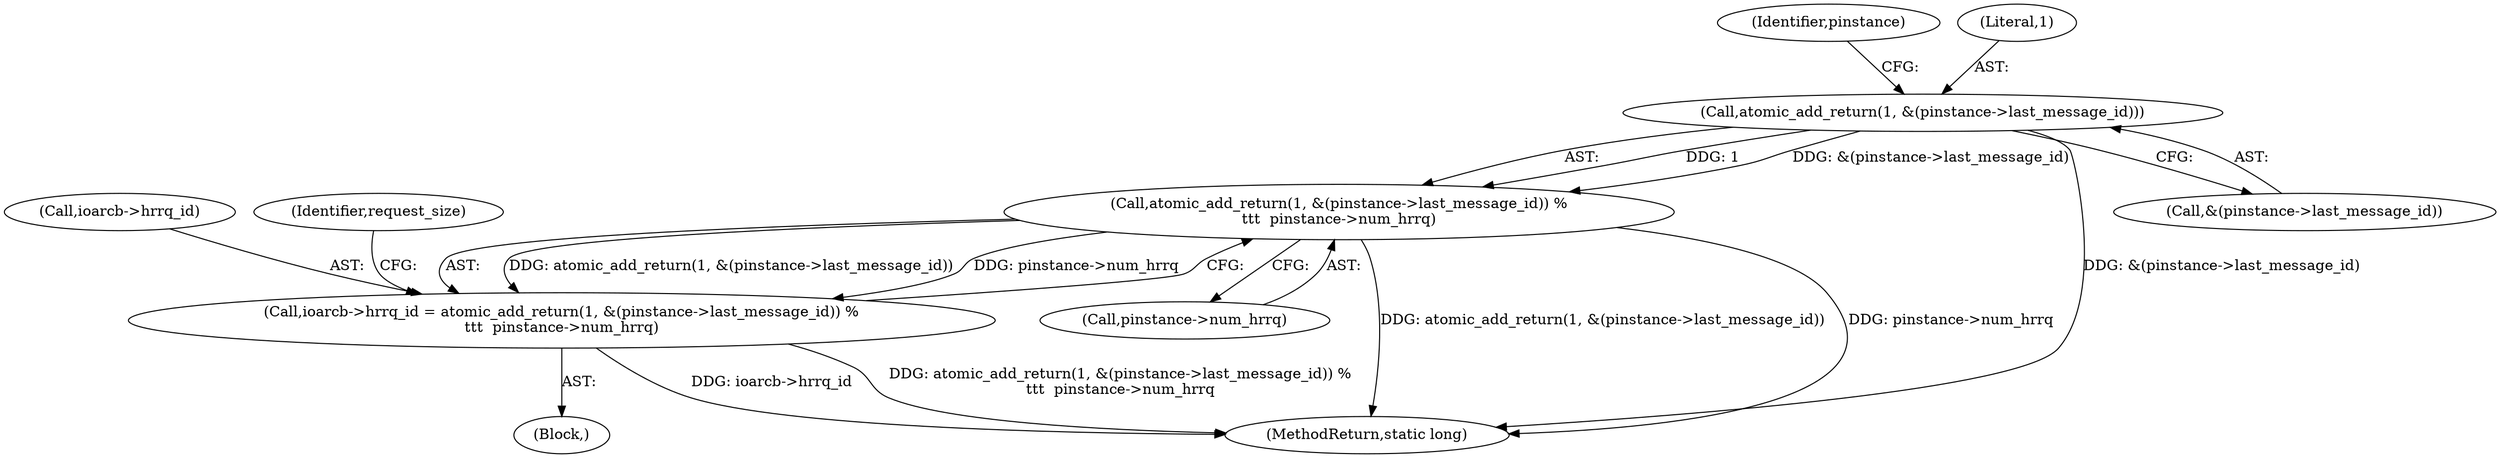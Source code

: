 digraph "0_linux_b5b515445f4f5a905c5dd27e6e682868ccd6c09d@pointer" {
"1000442" [label="(Call,atomic_add_return(1, &(pinstance->last_message_id)))"];
"1000441" [label="(Call,atomic_add_return(1, &(pinstance->last_message_id)) %\n\t\t\t  pinstance->num_hrrq)"];
"1000437" [label="(Call,ioarcb->hrrq_id = atomic_add_return(1, &(pinstance->last_message_id)) %\n\t\t\t  pinstance->num_hrrq)"];
"1000438" [label="(Call,ioarcb->hrrq_id)"];
"1000118" [label="(Block,)"];
"1000448" [label="(Call,pinstance->num_hrrq)"];
"1000442" [label="(Call,atomic_add_return(1, &(pinstance->last_message_id)))"];
"1000755" [label="(MethodReturn,static long)"];
"1000449" [label="(Identifier,pinstance)"];
"1000437" [label="(Call,ioarcb->hrrq_id = atomic_add_return(1, &(pinstance->last_message_id)) %\n\t\t\t  pinstance->num_hrrq)"];
"1000444" [label="(Call,&(pinstance->last_message_id))"];
"1000443" [label="(Literal,1)"];
"1000452" [label="(Identifier,request_size)"];
"1000441" [label="(Call,atomic_add_return(1, &(pinstance->last_message_id)) %\n\t\t\t  pinstance->num_hrrq)"];
"1000442" -> "1000441"  [label="AST: "];
"1000442" -> "1000444"  [label="CFG: "];
"1000443" -> "1000442"  [label="AST: "];
"1000444" -> "1000442"  [label="AST: "];
"1000449" -> "1000442"  [label="CFG: "];
"1000442" -> "1000755"  [label="DDG: &(pinstance->last_message_id)"];
"1000442" -> "1000441"  [label="DDG: 1"];
"1000442" -> "1000441"  [label="DDG: &(pinstance->last_message_id)"];
"1000441" -> "1000437"  [label="AST: "];
"1000441" -> "1000448"  [label="CFG: "];
"1000448" -> "1000441"  [label="AST: "];
"1000437" -> "1000441"  [label="CFG: "];
"1000441" -> "1000755"  [label="DDG: atomic_add_return(1, &(pinstance->last_message_id))"];
"1000441" -> "1000755"  [label="DDG: pinstance->num_hrrq"];
"1000441" -> "1000437"  [label="DDG: atomic_add_return(1, &(pinstance->last_message_id))"];
"1000441" -> "1000437"  [label="DDG: pinstance->num_hrrq"];
"1000437" -> "1000118"  [label="AST: "];
"1000438" -> "1000437"  [label="AST: "];
"1000452" -> "1000437"  [label="CFG: "];
"1000437" -> "1000755"  [label="DDG: ioarcb->hrrq_id"];
"1000437" -> "1000755"  [label="DDG: atomic_add_return(1, &(pinstance->last_message_id)) %\n\t\t\t  pinstance->num_hrrq"];
}
